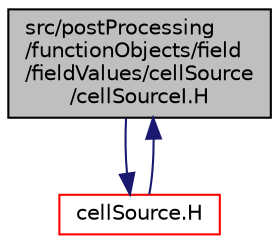 digraph "src/postProcessing/functionObjects/field/fieldValues/cellSource/cellSourceI.H"
{
  bgcolor="transparent";
  edge [fontname="Helvetica",fontsize="10",labelfontname="Helvetica",labelfontsize="10"];
  node [fontname="Helvetica",fontsize="10",shape=record];
  Node1 [label="src/postProcessing\l/functionObjects/field\l/fieldValues/cellSource\l/cellSourceI.H",height=0.2,width=0.4,color="black", fillcolor="grey75", style="filled", fontcolor="black"];
  Node1 -> Node2 [color="midnightblue",fontsize="10",style="solid",fontname="Helvetica"];
  Node2 [label="cellSource.H",height=0.2,width=0.4,color="red",URL="$a09214.html"];
  Node2 -> Node1 [color="midnightblue",fontsize="10",style="solid",fontname="Helvetica"];
}
